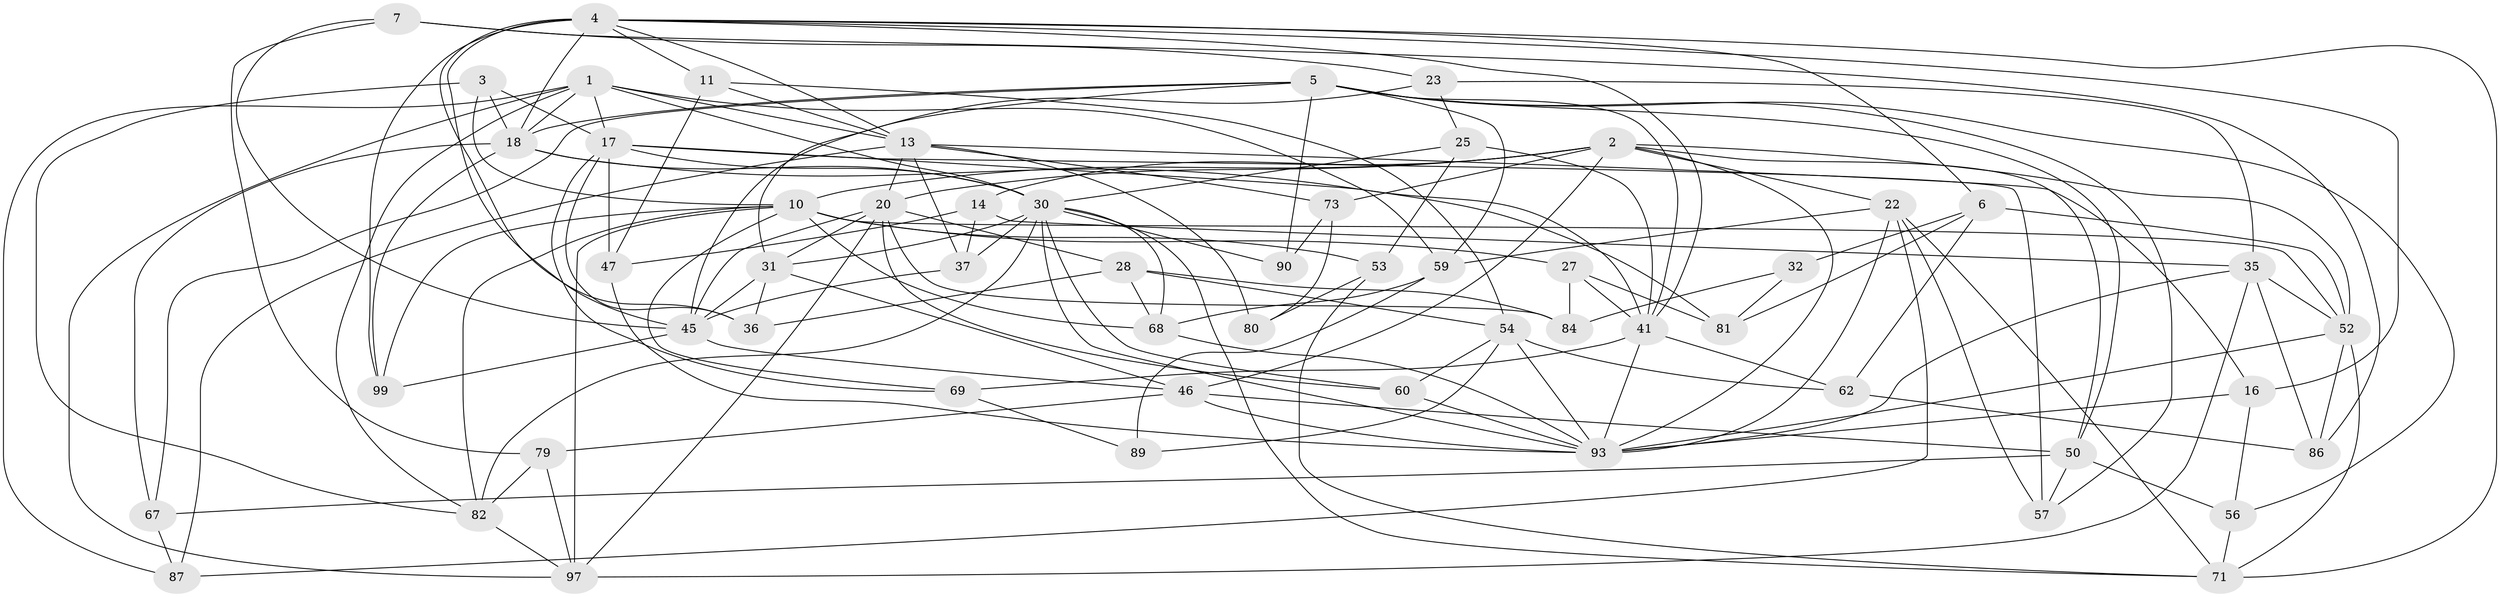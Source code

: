 // original degree distribution, {4: 1.0}
// Generated by graph-tools (version 1.1) at 2025/16/03/09/25 04:16:39]
// undirected, 56 vertices, 156 edges
graph export_dot {
graph [start="1"]
  node [color=gray90,style=filled];
  1 [super="+106+12"];
  2 [super="+8"];
  3;
  4 [super="+24+9+44"];
  5 [super="+48+34"];
  6 [super="+65"];
  7;
  10 [super="+38"];
  11;
  13 [super="+15+19"];
  14;
  16;
  17 [super="+26+39"];
  18 [super="+91+83"];
  20 [super="+29+75"];
  22 [super="+78"];
  23;
  25;
  27;
  28 [super="+107"];
  30 [super="+33+66+58+95"];
  31 [super="+108"];
  32;
  35 [super="+61"];
  36;
  37;
  41 [super="+42"];
  45 [super="+49"];
  46 [super="+70"];
  47;
  50 [super="+76"];
  52 [super="+74+88"];
  53;
  54 [super="+100"];
  56;
  57;
  59 [super="+85"];
  60;
  62;
  67;
  68 [super="+109"];
  69;
  71 [super="+92"];
  73;
  79;
  80;
  81;
  82 [super="+101"];
  84;
  86;
  87;
  89;
  90;
  93 [super="+94"];
  97 [super="+98"];
  99 [super="+104"];
  1 -- 18;
  1 -- 87;
  1 -- 97;
  1 -- 13;
  1 -- 82;
  1 -- 59;
  1 -- 17;
  1 -- 30;
  2 -- 52 [weight=2];
  2 -- 20;
  2 -- 73;
  2 -- 10;
  2 -- 14;
  2 -- 93;
  2 -- 46;
  2 -- 22;
  2 -- 50;
  3 -- 82;
  3 -- 18;
  3 -- 10;
  3 -- 17;
  4 -- 71;
  4 -- 16;
  4 -- 36;
  4 -- 6;
  4 -- 45 [weight=2];
  4 -- 99 [weight=2];
  4 -- 11;
  4 -- 18;
  4 -- 13;
  4 -- 41;
  5 -- 67;
  5 -- 31;
  5 -- 56;
  5 -- 57;
  5 -- 90 [weight=2];
  5 -- 59;
  5 -- 50;
  5 -- 18;
  5 -- 41;
  6 -- 62;
  6 -- 32 [weight=2];
  6 -- 81;
  6 -- 52;
  7 -- 86;
  7 -- 23;
  7 -- 45;
  7 -- 79;
  10 -- 99;
  10 -- 52;
  10 -- 68;
  10 -- 69;
  10 -- 53;
  10 -- 27;
  10 -- 97;
  10 -- 82;
  11 -- 47;
  11 -- 13;
  11 -- 54;
  13 -- 80 [weight=2];
  13 -- 20;
  13 -- 16;
  13 -- 37;
  13 -- 87;
  13 -- 73;
  14 -- 37;
  14 -- 47;
  14 -- 35;
  16 -- 56;
  16 -- 93;
  17 -- 36;
  17 -- 47;
  17 -- 57;
  17 -- 41;
  17 -- 69;
  17 -- 30;
  18 -- 81;
  18 -- 67;
  18 -- 99;
  18 -- 30;
  20 -- 97;
  20 -- 60;
  20 -- 31;
  20 -- 28;
  20 -- 45;
  20 -- 84;
  22 -- 71;
  22 -- 59;
  22 -- 93;
  22 -- 57;
  22 -- 87;
  23 -- 35;
  23 -- 25;
  23 -- 45;
  25 -- 53;
  25 -- 41;
  25 -- 30;
  27 -- 41;
  27 -- 81;
  27 -- 84;
  28 -- 68 [weight=2];
  28 -- 84;
  28 -- 36;
  28 -- 54;
  30 -- 60;
  30 -- 82;
  30 -- 90;
  30 -- 37;
  30 -- 71;
  30 -- 31;
  30 -- 68;
  30 -- 93;
  31 -- 45;
  31 -- 36;
  31 -- 46;
  32 -- 81;
  32 -- 84;
  35 -- 86;
  35 -- 97;
  35 -- 93;
  35 -- 52;
  37 -- 45;
  41 -- 69;
  41 -- 93;
  41 -- 62;
  45 -- 99 [weight=2];
  45 -- 46;
  46 -- 93;
  46 -- 50;
  46 -- 79;
  47 -- 93;
  50 -- 67;
  50 -- 56;
  50 -- 57;
  52 -- 86;
  52 -- 71;
  52 -- 93;
  53 -- 80;
  53 -- 71;
  54 -- 62;
  54 -- 93;
  54 -- 60;
  54 -- 89;
  56 -- 71;
  59 -- 89 [weight=2];
  59 -- 68;
  60 -- 93;
  62 -- 86;
  67 -- 87;
  68 -- 93;
  69 -- 89;
  73 -- 80;
  73 -- 90;
  79 -- 82;
  79 -- 97;
  82 -- 97;
}
